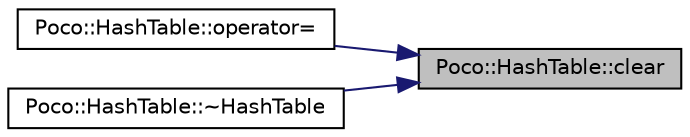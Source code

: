 digraph "Poco::HashTable::clear"
{
 // LATEX_PDF_SIZE
  edge [fontname="Helvetica",fontsize="10",labelfontname="Helvetica",labelfontsize="10"];
  node [fontname="Helvetica",fontsize="10",shape=record];
  rankdir="RL";
  Node1 [label="Poco::HashTable::clear",height=0.2,width=0.4,color="black", fillcolor="grey75", style="filled", fontcolor="black",tooltip=" "];
  Node1 -> Node2 [dir="back",color="midnightblue",fontsize="10",style="solid"];
  Node2 [label="Poco::HashTable::operator=",height=0.2,width=0.4,color="black", fillcolor="white", style="filled",URL="$classPoco_1_1HashTable.html#a10d20788318515a327daf5010e403052",tooltip=" "];
  Node1 -> Node3 [dir="back",color="midnightblue",fontsize="10",style="solid"];
  Node3 [label="Poco::HashTable::~HashTable",height=0.2,width=0.4,color="black", fillcolor="white", style="filled",URL="$classPoco_1_1HashTable.html#aec56832a7a30cf444d78ba99e14c0e2b",tooltip="Destroys the HashTable."];
}
